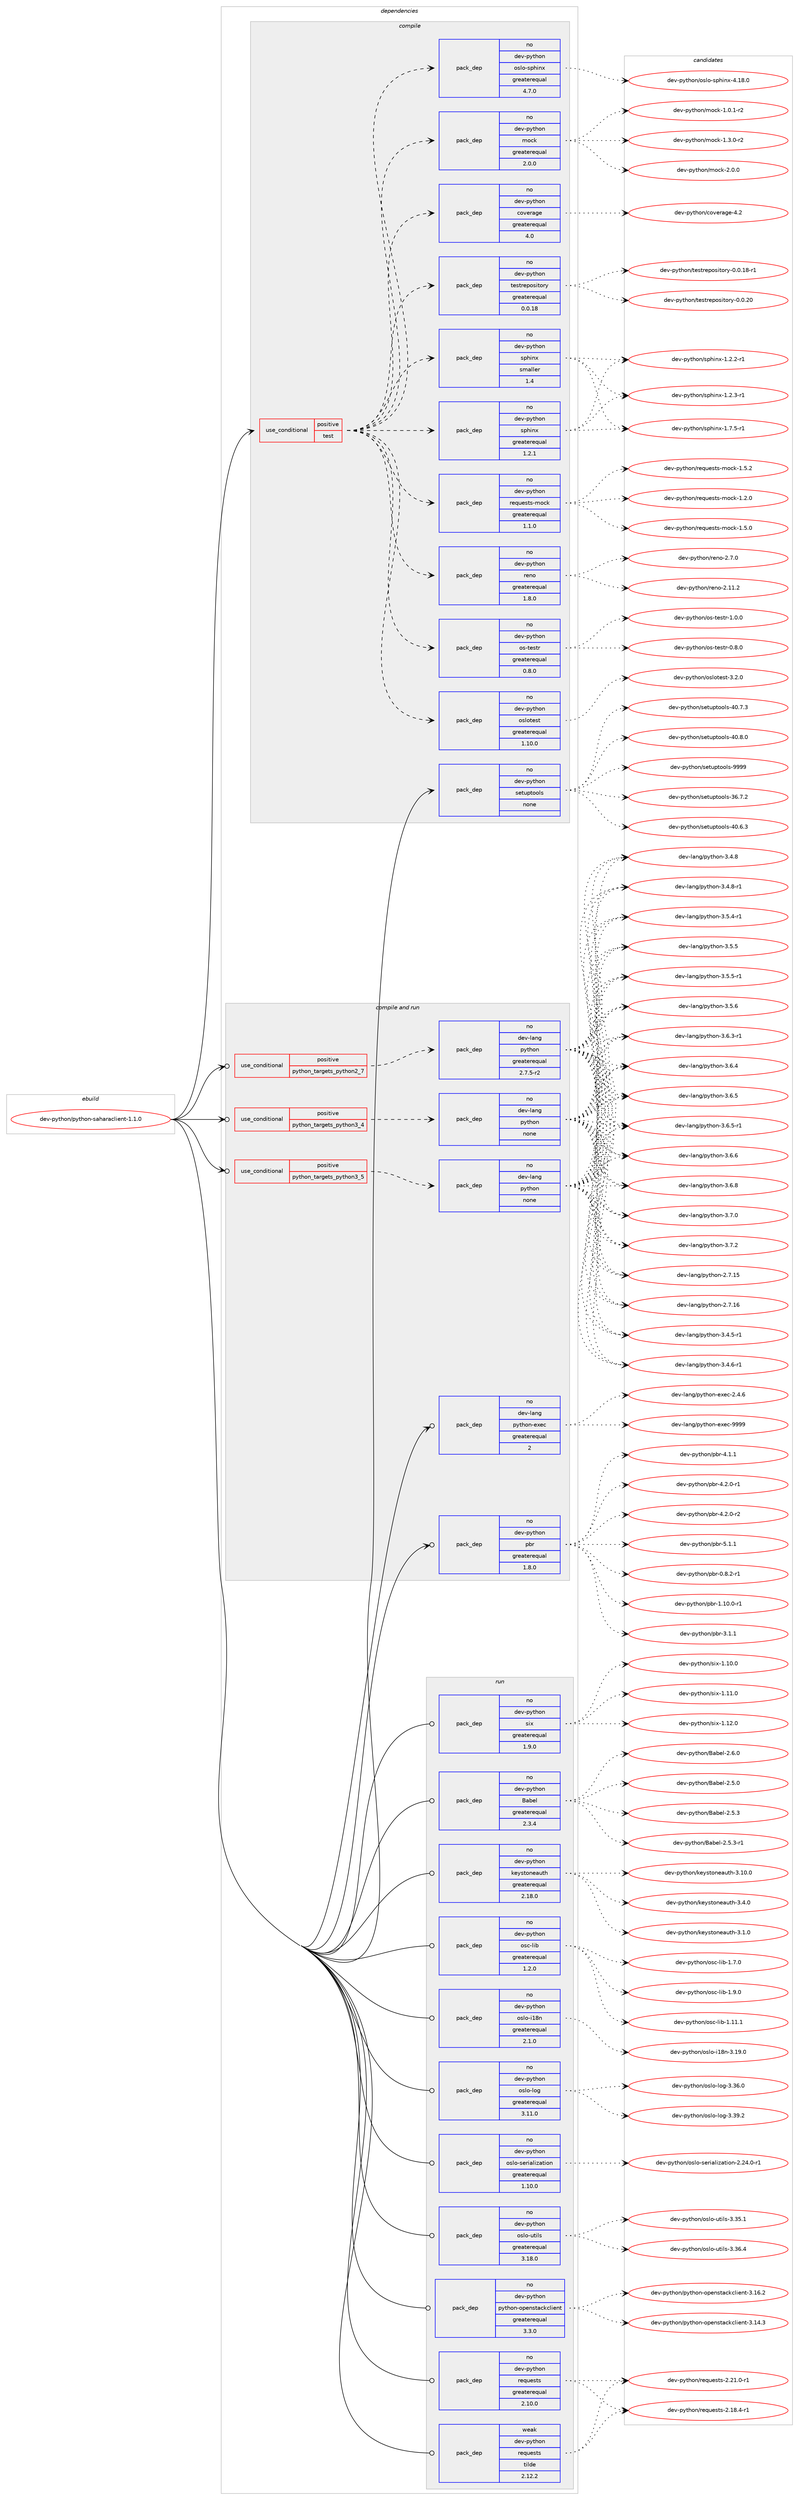 digraph prolog {

# *************
# Graph options
# *************

newrank=true;
concentrate=true;
compound=true;
graph [rankdir=LR,fontname=Helvetica,fontsize=10,ranksep=1.5];#, ranksep=2.5, nodesep=0.2];
edge  [arrowhead=vee];
node  [fontname=Helvetica,fontsize=10];

# **********
# The ebuild
# **********

subgraph cluster_leftcol {
color=gray;
rank=same;
label=<<i>ebuild</i>>;
id [label="dev-python/python-saharaclient-1.1.0", color=red, width=4, href="../dev-python/python-saharaclient-1.1.0.svg"];
}

# ****************
# The dependencies
# ****************

subgraph cluster_midcol {
color=gray;
label=<<i>dependencies</i>>;
subgraph cluster_compile {
fillcolor="#eeeeee";
style=filled;
label=<<i>compile</i>>;
subgraph cond382988 {
dependency1436451 [label=<<TABLE BORDER="0" CELLBORDER="1" CELLSPACING="0" CELLPADDING="4"><TR><TD ROWSPAN="3" CELLPADDING="10">use_conditional</TD></TR><TR><TD>positive</TD></TR><TR><TD>test</TD></TR></TABLE>>, shape=none, color=red];
subgraph pack1030109 {
dependency1436452 [label=<<TABLE BORDER="0" CELLBORDER="1" CELLSPACING="0" CELLPADDING="4" WIDTH="220"><TR><TD ROWSPAN="6" CELLPADDING="30">pack_dep</TD></TR><TR><TD WIDTH="110">no</TD></TR><TR><TD>dev-python</TD></TR><TR><TD>coverage</TD></TR><TR><TD>greaterequal</TD></TR><TR><TD>4.0</TD></TR></TABLE>>, shape=none, color=blue];
}
dependency1436451:e -> dependency1436452:w [weight=20,style="dashed",arrowhead="vee"];
subgraph pack1030110 {
dependency1436453 [label=<<TABLE BORDER="0" CELLBORDER="1" CELLSPACING="0" CELLPADDING="4" WIDTH="220"><TR><TD ROWSPAN="6" CELLPADDING="30">pack_dep</TD></TR><TR><TD WIDTH="110">no</TD></TR><TR><TD>dev-python</TD></TR><TR><TD>mock</TD></TR><TR><TD>greaterequal</TD></TR><TR><TD>2.0.0</TD></TR></TABLE>>, shape=none, color=blue];
}
dependency1436451:e -> dependency1436453:w [weight=20,style="dashed",arrowhead="vee"];
subgraph pack1030111 {
dependency1436454 [label=<<TABLE BORDER="0" CELLBORDER="1" CELLSPACING="0" CELLPADDING="4" WIDTH="220"><TR><TD ROWSPAN="6" CELLPADDING="30">pack_dep</TD></TR><TR><TD WIDTH="110">no</TD></TR><TR><TD>dev-python</TD></TR><TR><TD>oslo-sphinx</TD></TR><TR><TD>greaterequal</TD></TR><TR><TD>4.7.0</TD></TR></TABLE>>, shape=none, color=blue];
}
dependency1436451:e -> dependency1436454:w [weight=20,style="dashed",arrowhead="vee"];
subgraph pack1030112 {
dependency1436455 [label=<<TABLE BORDER="0" CELLBORDER="1" CELLSPACING="0" CELLPADDING="4" WIDTH="220"><TR><TD ROWSPAN="6" CELLPADDING="30">pack_dep</TD></TR><TR><TD WIDTH="110">no</TD></TR><TR><TD>dev-python</TD></TR><TR><TD>oslotest</TD></TR><TR><TD>greaterequal</TD></TR><TR><TD>1.10.0</TD></TR></TABLE>>, shape=none, color=blue];
}
dependency1436451:e -> dependency1436455:w [weight=20,style="dashed",arrowhead="vee"];
subgraph pack1030113 {
dependency1436456 [label=<<TABLE BORDER="0" CELLBORDER="1" CELLSPACING="0" CELLPADDING="4" WIDTH="220"><TR><TD ROWSPAN="6" CELLPADDING="30">pack_dep</TD></TR><TR><TD WIDTH="110">no</TD></TR><TR><TD>dev-python</TD></TR><TR><TD>os-testr</TD></TR><TR><TD>greaterequal</TD></TR><TR><TD>0.8.0</TD></TR></TABLE>>, shape=none, color=blue];
}
dependency1436451:e -> dependency1436456:w [weight=20,style="dashed",arrowhead="vee"];
subgraph pack1030114 {
dependency1436457 [label=<<TABLE BORDER="0" CELLBORDER="1" CELLSPACING="0" CELLPADDING="4" WIDTH="220"><TR><TD ROWSPAN="6" CELLPADDING="30">pack_dep</TD></TR><TR><TD WIDTH="110">no</TD></TR><TR><TD>dev-python</TD></TR><TR><TD>reno</TD></TR><TR><TD>greaterequal</TD></TR><TR><TD>1.8.0</TD></TR></TABLE>>, shape=none, color=blue];
}
dependency1436451:e -> dependency1436457:w [weight=20,style="dashed",arrowhead="vee"];
subgraph pack1030115 {
dependency1436458 [label=<<TABLE BORDER="0" CELLBORDER="1" CELLSPACING="0" CELLPADDING="4" WIDTH="220"><TR><TD ROWSPAN="6" CELLPADDING="30">pack_dep</TD></TR><TR><TD WIDTH="110">no</TD></TR><TR><TD>dev-python</TD></TR><TR><TD>requests-mock</TD></TR><TR><TD>greaterequal</TD></TR><TR><TD>1.1.0</TD></TR></TABLE>>, shape=none, color=blue];
}
dependency1436451:e -> dependency1436458:w [weight=20,style="dashed",arrowhead="vee"];
subgraph pack1030116 {
dependency1436459 [label=<<TABLE BORDER="0" CELLBORDER="1" CELLSPACING="0" CELLPADDING="4" WIDTH="220"><TR><TD ROWSPAN="6" CELLPADDING="30">pack_dep</TD></TR><TR><TD WIDTH="110">no</TD></TR><TR><TD>dev-python</TD></TR><TR><TD>sphinx</TD></TR><TR><TD>greaterequal</TD></TR><TR><TD>1.2.1</TD></TR></TABLE>>, shape=none, color=blue];
}
dependency1436451:e -> dependency1436459:w [weight=20,style="dashed",arrowhead="vee"];
subgraph pack1030117 {
dependency1436460 [label=<<TABLE BORDER="0" CELLBORDER="1" CELLSPACING="0" CELLPADDING="4" WIDTH="220"><TR><TD ROWSPAN="6" CELLPADDING="30">pack_dep</TD></TR><TR><TD WIDTH="110">no</TD></TR><TR><TD>dev-python</TD></TR><TR><TD>sphinx</TD></TR><TR><TD>smaller</TD></TR><TR><TD>1.4</TD></TR></TABLE>>, shape=none, color=blue];
}
dependency1436451:e -> dependency1436460:w [weight=20,style="dashed",arrowhead="vee"];
subgraph pack1030118 {
dependency1436461 [label=<<TABLE BORDER="0" CELLBORDER="1" CELLSPACING="0" CELLPADDING="4" WIDTH="220"><TR><TD ROWSPAN="6" CELLPADDING="30">pack_dep</TD></TR><TR><TD WIDTH="110">no</TD></TR><TR><TD>dev-python</TD></TR><TR><TD>testrepository</TD></TR><TR><TD>greaterequal</TD></TR><TR><TD>0.0.18</TD></TR></TABLE>>, shape=none, color=blue];
}
dependency1436451:e -> dependency1436461:w [weight=20,style="dashed",arrowhead="vee"];
}
id:e -> dependency1436451:w [weight=20,style="solid",arrowhead="vee"];
subgraph pack1030119 {
dependency1436462 [label=<<TABLE BORDER="0" CELLBORDER="1" CELLSPACING="0" CELLPADDING="4" WIDTH="220"><TR><TD ROWSPAN="6" CELLPADDING="30">pack_dep</TD></TR><TR><TD WIDTH="110">no</TD></TR><TR><TD>dev-python</TD></TR><TR><TD>setuptools</TD></TR><TR><TD>none</TD></TR><TR><TD></TD></TR></TABLE>>, shape=none, color=blue];
}
id:e -> dependency1436462:w [weight=20,style="solid",arrowhead="vee"];
}
subgraph cluster_compileandrun {
fillcolor="#eeeeee";
style=filled;
label=<<i>compile and run</i>>;
subgraph cond382989 {
dependency1436463 [label=<<TABLE BORDER="0" CELLBORDER="1" CELLSPACING="0" CELLPADDING="4"><TR><TD ROWSPAN="3" CELLPADDING="10">use_conditional</TD></TR><TR><TD>positive</TD></TR><TR><TD>python_targets_python2_7</TD></TR></TABLE>>, shape=none, color=red];
subgraph pack1030120 {
dependency1436464 [label=<<TABLE BORDER="0" CELLBORDER="1" CELLSPACING="0" CELLPADDING="4" WIDTH="220"><TR><TD ROWSPAN="6" CELLPADDING="30">pack_dep</TD></TR><TR><TD WIDTH="110">no</TD></TR><TR><TD>dev-lang</TD></TR><TR><TD>python</TD></TR><TR><TD>greaterequal</TD></TR><TR><TD>2.7.5-r2</TD></TR></TABLE>>, shape=none, color=blue];
}
dependency1436463:e -> dependency1436464:w [weight=20,style="dashed",arrowhead="vee"];
}
id:e -> dependency1436463:w [weight=20,style="solid",arrowhead="odotvee"];
subgraph cond382990 {
dependency1436465 [label=<<TABLE BORDER="0" CELLBORDER="1" CELLSPACING="0" CELLPADDING="4"><TR><TD ROWSPAN="3" CELLPADDING="10">use_conditional</TD></TR><TR><TD>positive</TD></TR><TR><TD>python_targets_python3_4</TD></TR></TABLE>>, shape=none, color=red];
subgraph pack1030121 {
dependency1436466 [label=<<TABLE BORDER="0" CELLBORDER="1" CELLSPACING="0" CELLPADDING="4" WIDTH="220"><TR><TD ROWSPAN="6" CELLPADDING="30">pack_dep</TD></TR><TR><TD WIDTH="110">no</TD></TR><TR><TD>dev-lang</TD></TR><TR><TD>python</TD></TR><TR><TD>none</TD></TR><TR><TD></TD></TR></TABLE>>, shape=none, color=blue];
}
dependency1436465:e -> dependency1436466:w [weight=20,style="dashed",arrowhead="vee"];
}
id:e -> dependency1436465:w [weight=20,style="solid",arrowhead="odotvee"];
subgraph cond382991 {
dependency1436467 [label=<<TABLE BORDER="0" CELLBORDER="1" CELLSPACING="0" CELLPADDING="4"><TR><TD ROWSPAN="3" CELLPADDING="10">use_conditional</TD></TR><TR><TD>positive</TD></TR><TR><TD>python_targets_python3_5</TD></TR></TABLE>>, shape=none, color=red];
subgraph pack1030122 {
dependency1436468 [label=<<TABLE BORDER="0" CELLBORDER="1" CELLSPACING="0" CELLPADDING="4" WIDTH="220"><TR><TD ROWSPAN="6" CELLPADDING="30">pack_dep</TD></TR><TR><TD WIDTH="110">no</TD></TR><TR><TD>dev-lang</TD></TR><TR><TD>python</TD></TR><TR><TD>none</TD></TR><TR><TD></TD></TR></TABLE>>, shape=none, color=blue];
}
dependency1436467:e -> dependency1436468:w [weight=20,style="dashed",arrowhead="vee"];
}
id:e -> dependency1436467:w [weight=20,style="solid",arrowhead="odotvee"];
subgraph pack1030123 {
dependency1436469 [label=<<TABLE BORDER="0" CELLBORDER="1" CELLSPACING="0" CELLPADDING="4" WIDTH="220"><TR><TD ROWSPAN="6" CELLPADDING="30">pack_dep</TD></TR><TR><TD WIDTH="110">no</TD></TR><TR><TD>dev-lang</TD></TR><TR><TD>python-exec</TD></TR><TR><TD>greaterequal</TD></TR><TR><TD>2</TD></TR></TABLE>>, shape=none, color=blue];
}
id:e -> dependency1436469:w [weight=20,style="solid",arrowhead="odotvee"];
subgraph pack1030124 {
dependency1436470 [label=<<TABLE BORDER="0" CELLBORDER="1" CELLSPACING="0" CELLPADDING="4" WIDTH="220"><TR><TD ROWSPAN="6" CELLPADDING="30">pack_dep</TD></TR><TR><TD WIDTH="110">no</TD></TR><TR><TD>dev-python</TD></TR><TR><TD>pbr</TD></TR><TR><TD>greaterequal</TD></TR><TR><TD>1.8.0</TD></TR></TABLE>>, shape=none, color=blue];
}
id:e -> dependency1436470:w [weight=20,style="solid",arrowhead="odotvee"];
}
subgraph cluster_run {
fillcolor="#eeeeee";
style=filled;
label=<<i>run</i>>;
subgraph pack1030125 {
dependency1436471 [label=<<TABLE BORDER="0" CELLBORDER="1" CELLSPACING="0" CELLPADDING="4" WIDTH="220"><TR><TD ROWSPAN="6" CELLPADDING="30">pack_dep</TD></TR><TR><TD WIDTH="110">no</TD></TR><TR><TD>dev-python</TD></TR><TR><TD>Babel</TD></TR><TR><TD>greaterequal</TD></TR><TR><TD>2.3.4</TD></TR></TABLE>>, shape=none, color=blue];
}
id:e -> dependency1436471:w [weight=20,style="solid",arrowhead="odot"];
subgraph pack1030126 {
dependency1436472 [label=<<TABLE BORDER="0" CELLBORDER="1" CELLSPACING="0" CELLPADDING="4" WIDTH="220"><TR><TD ROWSPAN="6" CELLPADDING="30">pack_dep</TD></TR><TR><TD WIDTH="110">no</TD></TR><TR><TD>dev-python</TD></TR><TR><TD>keystoneauth</TD></TR><TR><TD>greaterequal</TD></TR><TR><TD>2.18.0</TD></TR></TABLE>>, shape=none, color=blue];
}
id:e -> dependency1436472:w [weight=20,style="solid",arrowhead="odot"];
subgraph pack1030127 {
dependency1436473 [label=<<TABLE BORDER="0" CELLBORDER="1" CELLSPACING="0" CELLPADDING="4" WIDTH="220"><TR><TD ROWSPAN="6" CELLPADDING="30">pack_dep</TD></TR><TR><TD WIDTH="110">no</TD></TR><TR><TD>dev-python</TD></TR><TR><TD>osc-lib</TD></TR><TR><TD>greaterequal</TD></TR><TR><TD>1.2.0</TD></TR></TABLE>>, shape=none, color=blue];
}
id:e -> dependency1436473:w [weight=20,style="solid",arrowhead="odot"];
subgraph pack1030128 {
dependency1436474 [label=<<TABLE BORDER="0" CELLBORDER="1" CELLSPACING="0" CELLPADDING="4" WIDTH="220"><TR><TD ROWSPAN="6" CELLPADDING="30">pack_dep</TD></TR><TR><TD WIDTH="110">no</TD></TR><TR><TD>dev-python</TD></TR><TR><TD>oslo-i18n</TD></TR><TR><TD>greaterequal</TD></TR><TR><TD>2.1.0</TD></TR></TABLE>>, shape=none, color=blue];
}
id:e -> dependency1436474:w [weight=20,style="solid",arrowhead="odot"];
subgraph pack1030129 {
dependency1436475 [label=<<TABLE BORDER="0" CELLBORDER="1" CELLSPACING="0" CELLPADDING="4" WIDTH="220"><TR><TD ROWSPAN="6" CELLPADDING="30">pack_dep</TD></TR><TR><TD WIDTH="110">no</TD></TR><TR><TD>dev-python</TD></TR><TR><TD>oslo-log</TD></TR><TR><TD>greaterequal</TD></TR><TR><TD>3.11.0</TD></TR></TABLE>>, shape=none, color=blue];
}
id:e -> dependency1436475:w [weight=20,style="solid",arrowhead="odot"];
subgraph pack1030130 {
dependency1436476 [label=<<TABLE BORDER="0" CELLBORDER="1" CELLSPACING="0" CELLPADDING="4" WIDTH="220"><TR><TD ROWSPAN="6" CELLPADDING="30">pack_dep</TD></TR><TR><TD WIDTH="110">no</TD></TR><TR><TD>dev-python</TD></TR><TR><TD>oslo-serialization</TD></TR><TR><TD>greaterequal</TD></TR><TR><TD>1.10.0</TD></TR></TABLE>>, shape=none, color=blue];
}
id:e -> dependency1436476:w [weight=20,style="solid",arrowhead="odot"];
subgraph pack1030131 {
dependency1436477 [label=<<TABLE BORDER="0" CELLBORDER="1" CELLSPACING="0" CELLPADDING="4" WIDTH="220"><TR><TD ROWSPAN="6" CELLPADDING="30">pack_dep</TD></TR><TR><TD WIDTH="110">no</TD></TR><TR><TD>dev-python</TD></TR><TR><TD>oslo-utils</TD></TR><TR><TD>greaterequal</TD></TR><TR><TD>3.18.0</TD></TR></TABLE>>, shape=none, color=blue];
}
id:e -> dependency1436477:w [weight=20,style="solid",arrowhead="odot"];
subgraph pack1030132 {
dependency1436478 [label=<<TABLE BORDER="0" CELLBORDER="1" CELLSPACING="0" CELLPADDING="4" WIDTH="220"><TR><TD ROWSPAN="6" CELLPADDING="30">pack_dep</TD></TR><TR><TD WIDTH="110">no</TD></TR><TR><TD>dev-python</TD></TR><TR><TD>python-openstackclient</TD></TR><TR><TD>greaterequal</TD></TR><TR><TD>3.3.0</TD></TR></TABLE>>, shape=none, color=blue];
}
id:e -> dependency1436478:w [weight=20,style="solid",arrowhead="odot"];
subgraph pack1030133 {
dependency1436479 [label=<<TABLE BORDER="0" CELLBORDER="1" CELLSPACING="0" CELLPADDING="4" WIDTH="220"><TR><TD ROWSPAN="6" CELLPADDING="30">pack_dep</TD></TR><TR><TD WIDTH="110">no</TD></TR><TR><TD>dev-python</TD></TR><TR><TD>requests</TD></TR><TR><TD>greaterequal</TD></TR><TR><TD>2.10.0</TD></TR></TABLE>>, shape=none, color=blue];
}
id:e -> dependency1436479:w [weight=20,style="solid",arrowhead="odot"];
subgraph pack1030134 {
dependency1436480 [label=<<TABLE BORDER="0" CELLBORDER="1" CELLSPACING="0" CELLPADDING="4" WIDTH="220"><TR><TD ROWSPAN="6" CELLPADDING="30">pack_dep</TD></TR><TR><TD WIDTH="110">no</TD></TR><TR><TD>dev-python</TD></TR><TR><TD>six</TD></TR><TR><TD>greaterequal</TD></TR><TR><TD>1.9.0</TD></TR></TABLE>>, shape=none, color=blue];
}
id:e -> dependency1436480:w [weight=20,style="solid",arrowhead="odot"];
subgraph pack1030135 {
dependency1436481 [label=<<TABLE BORDER="0" CELLBORDER="1" CELLSPACING="0" CELLPADDING="4" WIDTH="220"><TR><TD ROWSPAN="6" CELLPADDING="30">pack_dep</TD></TR><TR><TD WIDTH="110">weak</TD></TR><TR><TD>dev-python</TD></TR><TR><TD>requests</TD></TR><TR><TD>tilde</TD></TR><TR><TD>2.12.2</TD></TR></TABLE>>, shape=none, color=blue];
}
id:e -> dependency1436481:w [weight=20,style="solid",arrowhead="odot"];
}
}

# **************
# The candidates
# **************

subgraph cluster_choices {
rank=same;
color=gray;
label=<<i>candidates</i>>;

subgraph choice1030109 {
color=black;
nodesep=1;
choice1001011184511212111610411111047991111181011149710310145524650 [label="dev-python/coverage-4.2", color=red, width=4,href="../dev-python/coverage-4.2.svg"];
dependency1436452:e -> choice1001011184511212111610411111047991111181011149710310145524650:w [style=dotted,weight="100"];
}
subgraph choice1030110 {
color=black;
nodesep=1;
choice1001011184511212111610411111047109111991074549464846494511450 [label="dev-python/mock-1.0.1-r2", color=red, width=4,href="../dev-python/mock-1.0.1-r2.svg"];
choice1001011184511212111610411111047109111991074549465146484511450 [label="dev-python/mock-1.3.0-r2", color=red, width=4,href="../dev-python/mock-1.3.0-r2.svg"];
choice100101118451121211161041111104710911199107455046484648 [label="dev-python/mock-2.0.0", color=red, width=4,href="../dev-python/mock-2.0.0.svg"];
dependency1436453:e -> choice1001011184511212111610411111047109111991074549464846494511450:w [style=dotted,weight="100"];
dependency1436453:e -> choice1001011184511212111610411111047109111991074549465146484511450:w [style=dotted,weight="100"];
dependency1436453:e -> choice100101118451121211161041111104710911199107455046484648:w [style=dotted,weight="100"];
}
subgraph choice1030111 {
color=black;
nodesep=1;
choice10010111845112121116104111110471111151081114511511210410511012045524649564648 [label="dev-python/oslo-sphinx-4.18.0", color=red, width=4,href="../dev-python/oslo-sphinx-4.18.0.svg"];
dependency1436454:e -> choice10010111845112121116104111110471111151081114511511210410511012045524649564648:w [style=dotted,weight="100"];
}
subgraph choice1030112 {
color=black;
nodesep=1;
choice1001011184511212111610411111047111115108111116101115116455146504648 [label="dev-python/oslotest-3.2.0", color=red, width=4,href="../dev-python/oslotest-3.2.0.svg"];
dependency1436455:e -> choice1001011184511212111610411111047111115108111116101115116455146504648:w [style=dotted,weight="100"];
}
subgraph choice1030113 {
color=black;
nodesep=1;
choice100101118451121211161041111104711111545116101115116114454846564648 [label="dev-python/os-testr-0.8.0", color=red, width=4,href="../dev-python/os-testr-0.8.0.svg"];
choice100101118451121211161041111104711111545116101115116114454946484648 [label="dev-python/os-testr-1.0.0", color=red, width=4,href="../dev-python/os-testr-1.0.0.svg"];
dependency1436456:e -> choice100101118451121211161041111104711111545116101115116114454846564648:w [style=dotted,weight="100"];
dependency1436456:e -> choice100101118451121211161041111104711111545116101115116114454946484648:w [style=dotted,weight="100"];
}
subgraph choice1030114 {
color=black;
nodesep=1;
choice100101118451121211161041111104711410111011145504649494650 [label="dev-python/reno-2.11.2", color=red, width=4,href="../dev-python/reno-2.11.2.svg"];
choice1001011184511212111610411111047114101110111455046554648 [label="dev-python/reno-2.7.0", color=red, width=4,href="../dev-python/reno-2.7.0.svg"];
dependency1436457:e -> choice100101118451121211161041111104711410111011145504649494650:w [style=dotted,weight="100"];
dependency1436457:e -> choice1001011184511212111610411111047114101110111455046554648:w [style=dotted,weight="100"];
}
subgraph choice1030115 {
color=black;
nodesep=1;
choice10010111845112121116104111110471141011131171011151161154510911199107454946504648 [label="dev-python/requests-mock-1.2.0", color=red, width=4,href="../dev-python/requests-mock-1.2.0.svg"];
choice10010111845112121116104111110471141011131171011151161154510911199107454946534648 [label="dev-python/requests-mock-1.5.0", color=red, width=4,href="../dev-python/requests-mock-1.5.0.svg"];
choice10010111845112121116104111110471141011131171011151161154510911199107454946534650 [label="dev-python/requests-mock-1.5.2", color=red, width=4,href="../dev-python/requests-mock-1.5.2.svg"];
dependency1436458:e -> choice10010111845112121116104111110471141011131171011151161154510911199107454946504648:w [style=dotted,weight="100"];
dependency1436458:e -> choice10010111845112121116104111110471141011131171011151161154510911199107454946534648:w [style=dotted,weight="100"];
dependency1436458:e -> choice10010111845112121116104111110471141011131171011151161154510911199107454946534650:w [style=dotted,weight="100"];
}
subgraph choice1030116 {
color=black;
nodesep=1;
choice10010111845112121116104111110471151121041051101204549465046504511449 [label="dev-python/sphinx-1.2.2-r1", color=red, width=4,href="../dev-python/sphinx-1.2.2-r1.svg"];
choice10010111845112121116104111110471151121041051101204549465046514511449 [label="dev-python/sphinx-1.2.3-r1", color=red, width=4,href="../dev-python/sphinx-1.2.3-r1.svg"];
choice10010111845112121116104111110471151121041051101204549465546534511449 [label="dev-python/sphinx-1.7.5-r1", color=red, width=4,href="../dev-python/sphinx-1.7.5-r1.svg"];
dependency1436459:e -> choice10010111845112121116104111110471151121041051101204549465046504511449:w [style=dotted,weight="100"];
dependency1436459:e -> choice10010111845112121116104111110471151121041051101204549465046514511449:w [style=dotted,weight="100"];
dependency1436459:e -> choice10010111845112121116104111110471151121041051101204549465546534511449:w [style=dotted,weight="100"];
}
subgraph choice1030117 {
color=black;
nodesep=1;
choice10010111845112121116104111110471151121041051101204549465046504511449 [label="dev-python/sphinx-1.2.2-r1", color=red, width=4,href="../dev-python/sphinx-1.2.2-r1.svg"];
choice10010111845112121116104111110471151121041051101204549465046514511449 [label="dev-python/sphinx-1.2.3-r1", color=red, width=4,href="../dev-python/sphinx-1.2.3-r1.svg"];
choice10010111845112121116104111110471151121041051101204549465546534511449 [label="dev-python/sphinx-1.7.5-r1", color=red, width=4,href="../dev-python/sphinx-1.7.5-r1.svg"];
dependency1436460:e -> choice10010111845112121116104111110471151121041051101204549465046504511449:w [style=dotted,weight="100"];
dependency1436460:e -> choice10010111845112121116104111110471151121041051101204549465046514511449:w [style=dotted,weight="100"];
dependency1436460:e -> choice10010111845112121116104111110471151121041051101204549465546534511449:w [style=dotted,weight="100"];
}
subgraph choice1030118 {
color=black;
nodesep=1;
choice1001011184511212111610411111047116101115116114101112111115105116111114121454846484649564511449 [label="dev-python/testrepository-0.0.18-r1", color=red, width=4,href="../dev-python/testrepository-0.0.18-r1.svg"];
choice100101118451121211161041111104711610111511611410111211111510511611111412145484648465048 [label="dev-python/testrepository-0.0.20", color=red, width=4,href="../dev-python/testrepository-0.0.20.svg"];
dependency1436461:e -> choice1001011184511212111610411111047116101115116114101112111115105116111114121454846484649564511449:w [style=dotted,weight="100"];
dependency1436461:e -> choice100101118451121211161041111104711610111511611410111211111510511611111412145484648465048:w [style=dotted,weight="100"];
}
subgraph choice1030119 {
color=black;
nodesep=1;
choice100101118451121211161041111104711510111611711211611111110811545515446554650 [label="dev-python/setuptools-36.7.2", color=red, width=4,href="../dev-python/setuptools-36.7.2.svg"];
choice100101118451121211161041111104711510111611711211611111110811545524846544651 [label="dev-python/setuptools-40.6.3", color=red, width=4,href="../dev-python/setuptools-40.6.3.svg"];
choice100101118451121211161041111104711510111611711211611111110811545524846554651 [label="dev-python/setuptools-40.7.3", color=red, width=4,href="../dev-python/setuptools-40.7.3.svg"];
choice100101118451121211161041111104711510111611711211611111110811545524846564648 [label="dev-python/setuptools-40.8.0", color=red, width=4,href="../dev-python/setuptools-40.8.0.svg"];
choice10010111845112121116104111110471151011161171121161111111081154557575757 [label="dev-python/setuptools-9999", color=red, width=4,href="../dev-python/setuptools-9999.svg"];
dependency1436462:e -> choice100101118451121211161041111104711510111611711211611111110811545515446554650:w [style=dotted,weight="100"];
dependency1436462:e -> choice100101118451121211161041111104711510111611711211611111110811545524846544651:w [style=dotted,weight="100"];
dependency1436462:e -> choice100101118451121211161041111104711510111611711211611111110811545524846554651:w [style=dotted,weight="100"];
dependency1436462:e -> choice100101118451121211161041111104711510111611711211611111110811545524846564648:w [style=dotted,weight="100"];
dependency1436462:e -> choice10010111845112121116104111110471151011161171121161111111081154557575757:w [style=dotted,weight="100"];
}
subgraph choice1030120 {
color=black;
nodesep=1;
choice10010111845108971101034711212111610411111045504655464953 [label="dev-lang/python-2.7.15", color=red, width=4,href="../dev-lang/python-2.7.15.svg"];
choice10010111845108971101034711212111610411111045504655464954 [label="dev-lang/python-2.7.16", color=red, width=4,href="../dev-lang/python-2.7.16.svg"];
choice1001011184510897110103471121211161041111104551465246534511449 [label="dev-lang/python-3.4.5-r1", color=red, width=4,href="../dev-lang/python-3.4.5-r1.svg"];
choice1001011184510897110103471121211161041111104551465246544511449 [label="dev-lang/python-3.4.6-r1", color=red, width=4,href="../dev-lang/python-3.4.6-r1.svg"];
choice100101118451089711010347112121116104111110455146524656 [label="dev-lang/python-3.4.8", color=red, width=4,href="../dev-lang/python-3.4.8.svg"];
choice1001011184510897110103471121211161041111104551465246564511449 [label="dev-lang/python-3.4.8-r1", color=red, width=4,href="../dev-lang/python-3.4.8-r1.svg"];
choice1001011184510897110103471121211161041111104551465346524511449 [label="dev-lang/python-3.5.4-r1", color=red, width=4,href="../dev-lang/python-3.5.4-r1.svg"];
choice100101118451089711010347112121116104111110455146534653 [label="dev-lang/python-3.5.5", color=red, width=4,href="../dev-lang/python-3.5.5.svg"];
choice1001011184510897110103471121211161041111104551465346534511449 [label="dev-lang/python-3.5.5-r1", color=red, width=4,href="../dev-lang/python-3.5.5-r1.svg"];
choice100101118451089711010347112121116104111110455146534654 [label="dev-lang/python-3.5.6", color=red, width=4,href="../dev-lang/python-3.5.6.svg"];
choice1001011184510897110103471121211161041111104551465446514511449 [label="dev-lang/python-3.6.3-r1", color=red, width=4,href="../dev-lang/python-3.6.3-r1.svg"];
choice100101118451089711010347112121116104111110455146544652 [label="dev-lang/python-3.6.4", color=red, width=4,href="../dev-lang/python-3.6.4.svg"];
choice100101118451089711010347112121116104111110455146544653 [label="dev-lang/python-3.6.5", color=red, width=4,href="../dev-lang/python-3.6.5.svg"];
choice1001011184510897110103471121211161041111104551465446534511449 [label="dev-lang/python-3.6.5-r1", color=red, width=4,href="../dev-lang/python-3.6.5-r1.svg"];
choice100101118451089711010347112121116104111110455146544654 [label="dev-lang/python-3.6.6", color=red, width=4,href="../dev-lang/python-3.6.6.svg"];
choice100101118451089711010347112121116104111110455146544656 [label="dev-lang/python-3.6.8", color=red, width=4,href="../dev-lang/python-3.6.8.svg"];
choice100101118451089711010347112121116104111110455146554648 [label="dev-lang/python-3.7.0", color=red, width=4,href="../dev-lang/python-3.7.0.svg"];
choice100101118451089711010347112121116104111110455146554650 [label="dev-lang/python-3.7.2", color=red, width=4,href="../dev-lang/python-3.7.2.svg"];
dependency1436464:e -> choice10010111845108971101034711212111610411111045504655464953:w [style=dotted,weight="100"];
dependency1436464:e -> choice10010111845108971101034711212111610411111045504655464954:w [style=dotted,weight="100"];
dependency1436464:e -> choice1001011184510897110103471121211161041111104551465246534511449:w [style=dotted,weight="100"];
dependency1436464:e -> choice1001011184510897110103471121211161041111104551465246544511449:w [style=dotted,weight="100"];
dependency1436464:e -> choice100101118451089711010347112121116104111110455146524656:w [style=dotted,weight="100"];
dependency1436464:e -> choice1001011184510897110103471121211161041111104551465246564511449:w [style=dotted,weight="100"];
dependency1436464:e -> choice1001011184510897110103471121211161041111104551465346524511449:w [style=dotted,weight="100"];
dependency1436464:e -> choice100101118451089711010347112121116104111110455146534653:w [style=dotted,weight="100"];
dependency1436464:e -> choice1001011184510897110103471121211161041111104551465346534511449:w [style=dotted,weight="100"];
dependency1436464:e -> choice100101118451089711010347112121116104111110455146534654:w [style=dotted,weight="100"];
dependency1436464:e -> choice1001011184510897110103471121211161041111104551465446514511449:w [style=dotted,weight="100"];
dependency1436464:e -> choice100101118451089711010347112121116104111110455146544652:w [style=dotted,weight="100"];
dependency1436464:e -> choice100101118451089711010347112121116104111110455146544653:w [style=dotted,weight="100"];
dependency1436464:e -> choice1001011184510897110103471121211161041111104551465446534511449:w [style=dotted,weight="100"];
dependency1436464:e -> choice100101118451089711010347112121116104111110455146544654:w [style=dotted,weight="100"];
dependency1436464:e -> choice100101118451089711010347112121116104111110455146544656:w [style=dotted,weight="100"];
dependency1436464:e -> choice100101118451089711010347112121116104111110455146554648:w [style=dotted,weight="100"];
dependency1436464:e -> choice100101118451089711010347112121116104111110455146554650:w [style=dotted,weight="100"];
}
subgraph choice1030121 {
color=black;
nodesep=1;
choice10010111845108971101034711212111610411111045504655464953 [label="dev-lang/python-2.7.15", color=red, width=4,href="../dev-lang/python-2.7.15.svg"];
choice10010111845108971101034711212111610411111045504655464954 [label="dev-lang/python-2.7.16", color=red, width=4,href="../dev-lang/python-2.7.16.svg"];
choice1001011184510897110103471121211161041111104551465246534511449 [label="dev-lang/python-3.4.5-r1", color=red, width=4,href="../dev-lang/python-3.4.5-r1.svg"];
choice1001011184510897110103471121211161041111104551465246544511449 [label="dev-lang/python-3.4.6-r1", color=red, width=4,href="../dev-lang/python-3.4.6-r1.svg"];
choice100101118451089711010347112121116104111110455146524656 [label="dev-lang/python-3.4.8", color=red, width=4,href="../dev-lang/python-3.4.8.svg"];
choice1001011184510897110103471121211161041111104551465246564511449 [label="dev-lang/python-3.4.8-r1", color=red, width=4,href="../dev-lang/python-3.4.8-r1.svg"];
choice1001011184510897110103471121211161041111104551465346524511449 [label="dev-lang/python-3.5.4-r1", color=red, width=4,href="../dev-lang/python-3.5.4-r1.svg"];
choice100101118451089711010347112121116104111110455146534653 [label="dev-lang/python-3.5.5", color=red, width=4,href="../dev-lang/python-3.5.5.svg"];
choice1001011184510897110103471121211161041111104551465346534511449 [label="dev-lang/python-3.5.5-r1", color=red, width=4,href="../dev-lang/python-3.5.5-r1.svg"];
choice100101118451089711010347112121116104111110455146534654 [label="dev-lang/python-3.5.6", color=red, width=4,href="../dev-lang/python-3.5.6.svg"];
choice1001011184510897110103471121211161041111104551465446514511449 [label="dev-lang/python-3.6.3-r1", color=red, width=4,href="../dev-lang/python-3.6.3-r1.svg"];
choice100101118451089711010347112121116104111110455146544652 [label="dev-lang/python-3.6.4", color=red, width=4,href="../dev-lang/python-3.6.4.svg"];
choice100101118451089711010347112121116104111110455146544653 [label="dev-lang/python-3.6.5", color=red, width=4,href="../dev-lang/python-3.6.5.svg"];
choice1001011184510897110103471121211161041111104551465446534511449 [label="dev-lang/python-3.6.5-r1", color=red, width=4,href="../dev-lang/python-3.6.5-r1.svg"];
choice100101118451089711010347112121116104111110455146544654 [label="dev-lang/python-3.6.6", color=red, width=4,href="../dev-lang/python-3.6.6.svg"];
choice100101118451089711010347112121116104111110455146544656 [label="dev-lang/python-3.6.8", color=red, width=4,href="../dev-lang/python-3.6.8.svg"];
choice100101118451089711010347112121116104111110455146554648 [label="dev-lang/python-3.7.0", color=red, width=4,href="../dev-lang/python-3.7.0.svg"];
choice100101118451089711010347112121116104111110455146554650 [label="dev-lang/python-3.7.2", color=red, width=4,href="../dev-lang/python-3.7.2.svg"];
dependency1436466:e -> choice10010111845108971101034711212111610411111045504655464953:w [style=dotted,weight="100"];
dependency1436466:e -> choice10010111845108971101034711212111610411111045504655464954:w [style=dotted,weight="100"];
dependency1436466:e -> choice1001011184510897110103471121211161041111104551465246534511449:w [style=dotted,weight="100"];
dependency1436466:e -> choice1001011184510897110103471121211161041111104551465246544511449:w [style=dotted,weight="100"];
dependency1436466:e -> choice100101118451089711010347112121116104111110455146524656:w [style=dotted,weight="100"];
dependency1436466:e -> choice1001011184510897110103471121211161041111104551465246564511449:w [style=dotted,weight="100"];
dependency1436466:e -> choice1001011184510897110103471121211161041111104551465346524511449:w [style=dotted,weight="100"];
dependency1436466:e -> choice100101118451089711010347112121116104111110455146534653:w [style=dotted,weight="100"];
dependency1436466:e -> choice1001011184510897110103471121211161041111104551465346534511449:w [style=dotted,weight="100"];
dependency1436466:e -> choice100101118451089711010347112121116104111110455146534654:w [style=dotted,weight="100"];
dependency1436466:e -> choice1001011184510897110103471121211161041111104551465446514511449:w [style=dotted,weight="100"];
dependency1436466:e -> choice100101118451089711010347112121116104111110455146544652:w [style=dotted,weight="100"];
dependency1436466:e -> choice100101118451089711010347112121116104111110455146544653:w [style=dotted,weight="100"];
dependency1436466:e -> choice1001011184510897110103471121211161041111104551465446534511449:w [style=dotted,weight="100"];
dependency1436466:e -> choice100101118451089711010347112121116104111110455146544654:w [style=dotted,weight="100"];
dependency1436466:e -> choice100101118451089711010347112121116104111110455146544656:w [style=dotted,weight="100"];
dependency1436466:e -> choice100101118451089711010347112121116104111110455146554648:w [style=dotted,weight="100"];
dependency1436466:e -> choice100101118451089711010347112121116104111110455146554650:w [style=dotted,weight="100"];
}
subgraph choice1030122 {
color=black;
nodesep=1;
choice10010111845108971101034711212111610411111045504655464953 [label="dev-lang/python-2.7.15", color=red, width=4,href="../dev-lang/python-2.7.15.svg"];
choice10010111845108971101034711212111610411111045504655464954 [label="dev-lang/python-2.7.16", color=red, width=4,href="../dev-lang/python-2.7.16.svg"];
choice1001011184510897110103471121211161041111104551465246534511449 [label="dev-lang/python-3.4.5-r1", color=red, width=4,href="../dev-lang/python-3.4.5-r1.svg"];
choice1001011184510897110103471121211161041111104551465246544511449 [label="dev-lang/python-3.4.6-r1", color=red, width=4,href="../dev-lang/python-3.4.6-r1.svg"];
choice100101118451089711010347112121116104111110455146524656 [label="dev-lang/python-3.4.8", color=red, width=4,href="../dev-lang/python-3.4.8.svg"];
choice1001011184510897110103471121211161041111104551465246564511449 [label="dev-lang/python-3.4.8-r1", color=red, width=4,href="../dev-lang/python-3.4.8-r1.svg"];
choice1001011184510897110103471121211161041111104551465346524511449 [label="dev-lang/python-3.5.4-r1", color=red, width=4,href="../dev-lang/python-3.5.4-r1.svg"];
choice100101118451089711010347112121116104111110455146534653 [label="dev-lang/python-3.5.5", color=red, width=4,href="../dev-lang/python-3.5.5.svg"];
choice1001011184510897110103471121211161041111104551465346534511449 [label="dev-lang/python-3.5.5-r1", color=red, width=4,href="../dev-lang/python-3.5.5-r1.svg"];
choice100101118451089711010347112121116104111110455146534654 [label="dev-lang/python-3.5.6", color=red, width=4,href="../dev-lang/python-3.5.6.svg"];
choice1001011184510897110103471121211161041111104551465446514511449 [label="dev-lang/python-3.6.3-r1", color=red, width=4,href="../dev-lang/python-3.6.3-r1.svg"];
choice100101118451089711010347112121116104111110455146544652 [label="dev-lang/python-3.6.4", color=red, width=4,href="../dev-lang/python-3.6.4.svg"];
choice100101118451089711010347112121116104111110455146544653 [label="dev-lang/python-3.6.5", color=red, width=4,href="../dev-lang/python-3.6.5.svg"];
choice1001011184510897110103471121211161041111104551465446534511449 [label="dev-lang/python-3.6.5-r1", color=red, width=4,href="../dev-lang/python-3.6.5-r1.svg"];
choice100101118451089711010347112121116104111110455146544654 [label="dev-lang/python-3.6.6", color=red, width=4,href="../dev-lang/python-3.6.6.svg"];
choice100101118451089711010347112121116104111110455146544656 [label="dev-lang/python-3.6.8", color=red, width=4,href="../dev-lang/python-3.6.8.svg"];
choice100101118451089711010347112121116104111110455146554648 [label="dev-lang/python-3.7.0", color=red, width=4,href="../dev-lang/python-3.7.0.svg"];
choice100101118451089711010347112121116104111110455146554650 [label="dev-lang/python-3.7.2", color=red, width=4,href="../dev-lang/python-3.7.2.svg"];
dependency1436468:e -> choice10010111845108971101034711212111610411111045504655464953:w [style=dotted,weight="100"];
dependency1436468:e -> choice10010111845108971101034711212111610411111045504655464954:w [style=dotted,weight="100"];
dependency1436468:e -> choice1001011184510897110103471121211161041111104551465246534511449:w [style=dotted,weight="100"];
dependency1436468:e -> choice1001011184510897110103471121211161041111104551465246544511449:w [style=dotted,weight="100"];
dependency1436468:e -> choice100101118451089711010347112121116104111110455146524656:w [style=dotted,weight="100"];
dependency1436468:e -> choice1001011184510897110103471121211161041111104551465246564511449:w [style=dotted,weight="100"];
dependency1436468:e -> choice1001011184510897110103471121211161041111104551465346524511449:w [style=dotted,weight="100"];
dependency1436468:e -> choice100101118451089711010347112121116104111110455146534653:w [style=dotted,weight="100"];
dependency1436468:e -> choice1001011184510897110103471121211161041111104551465346534511449:w [style=dotted,weight="100"];
dependency1436468:e -> choice100101118451089711010347112121116104111110455146534654:w [style=dotted,weight="100"];
dependency1436468:e -> choice1001011184510897110103471121211161041111104551465446514511449:w [style=dotted,weight="100"];
dependency1436468:e -> choice100101118451089711010347112121116104111110455146544652:w [style=dotted,weight="100"];
dependency1436468:e -> choice100101118451089711010347112121116104111110455146544653:w [style=dotted,weight="100"];
dependency1436468:e -> choice1001011184510897110103471121211161041111104551465446534511449:w [style=dotted,weight="100"];
dependency1436468:e -> choice100101118451089711010347112121116104111110455146544654:w [style=dotted,weight="100"];
dependency1436468:e -> choice100101118451089711010347112121116104111110455146544656:w [style=dotted,weight="100"];
dependency1436468:e -> choice100101118451089711010347112121116104111110455146554648:w [style=dotted,weight="100"];
dependency1436468:e -> choice100101118451089711010347112121116104111110455146554650:w [style=dotted,weight="100"];
}
subgraph choice1030123 {
color=black;
nodesep=1;
choice1001011184510897110103471121211161041111104510112010199455046524654 [label="dev-lang/python-exec-2.4.6", color=red, width=4,href="../dev-lang/python-exec-2.4.6.svg"];
choice10010111845108971101034711212111610411111045101120101994557575757 [label="dev-lang/python-exec-9999", color=red, width=4,href="../dev-lang/python-exec-9999.svg"];
dependency1436469:e -> choice1001011184510897110103471121211161041111104510112010199455046524654:w [style=dotted,weight="100"];
dependency1436469:e -> choice10010111845108971101034711212111610411111045101120101994557575757:w [style=dotted,weight="100"];
}
subgraph choice1030124 {
color=black;
nodesep=1;
choice1001011184511212111610411111047112981144548465646504511449 [label="dev-python/pbr-0.8.2-r1", color=red, width=4,href="../dev-python/pbr-0.8.2-r1.svg"];
choice100101118451121211161041111104711298114454946494846484511449 [label="dev-python/pbr-1.10.0-r1", color=red, width=4,href="../dev-python/pbr-1.10.0-r1.svg"];
choice100101118451121211161041111104711298114455146494649 [label="dev-python/pbr-3.1.1", color=red, width=4,href="../dev-python/pbr-3.1.1.svg"];
choice100101118451121211161041111104711298114455246494649 [label="dev-python/pbr-4.1.1", color=red, width=4,href="../dev-python/pbr-4.1.1.svg"];
choice1001011184511212111610411111047112981144552465046484511449 [label="dev-python/pbr-4.2.0-r1", color=red, width=4,href="../dev-python/pbr-4.2.0-r1.svg"];
choice1001011184511212111610411111047112981144552465046484511450 [label="dev-python/pbr-4.2.0-r2", color=red, width=4,href="../dev-python/pbr-4.2.0-r2.svg"];
choice100101118451121211161041111104711298114455346494649 [label="dev-python/pbr-5.1.1", color=red, width=4,href="../dev-python/pbr-5.1.1.svg"];
dependency1436470:e -> choice1001011184511212111610411111047112981144548465646504511449:w [style=dotted,weight="100"];
dependency1436470:e -> choice100101118451121211161041111104711298114454946494846484511449:w [style=dotted,weight="100"];
dependency1436470:e -> choice100101118451121211161041111104711298114455146494649:w [style=dotted,weight="100"];
dependency1436470:e -> choice100101118451121211161041111104711298114455246494649:w [style=dotted,weight="100"];
dependency1436470:e -> choice1001011184511212111610411111047112981144552465046484511449:w [style=dotted,weight="100"];
dependency1436470:e -> choice1001011184511212111610411111047112981144552465046484511450:w [style=dotted,weight="100"];
dependency1436470:e -> choice100101118451121211161041111104711298114455346494649:w [style=dotted,weight="100"];
}
subgraph choice1030125 {
color=black;
nodesep=1;
choice1001011184511212111610411111047669798101108455046534648 [label="dev-python/Babel-2.5.0", color=red, width=4,href="../dev-python/Babel-2.5.0.svg"];
choice1001011184511212111610411111047669798101108455046534651 [label="dev-python/Babel-2.5.3", color=red, width=4,href="../dev-python/Babel-2.5.3.svg"];
choice10010111845112121116104111110476697981011084550465346514511449 [label="dev-python/Babel-2.5.3-r1", color=red, width=4,href="../dev-python/Babel-2.5.3-r1.svg"];
choice1001011184511212111610411111047669798101108455046544648 [label="dev-python/Babel-2.6.0", color=red, width=4,href="../dev-python/Babel-2.6.0.svg"];
dependency1436471:e -> choice1001011184511212111610411111047669798101108455046534648:w [style=dotted,weight="100"];
dependency1436471:e -> choice1001011184511212111610411111047669798101108455046534651:w [style=dotted,weight="100"];
dependency1436471:e -> choice10010111845112121116104111110476697981011084550465346514511449:w [style=dotted,weight="100"];
dependency1436471:e -> choice1001011184511212111610411111047669798101108455046544648:w [style=dotted,weight="100"];
}
subgraph choice1030126 {
color=black;
nodesep=1;
choice100101118451121211161041111104710710112111511611111010197117116104455146494648 [label="dev-python/keystoneauth-3.1.0", color=red, width=4,href="../dev-python/keystoneauth-3.1.0.svg"];
choice10010111845112121116104111110471071011211151161111101019711711610445514649484648 [label="dev-python/keystoneauth-3.10.0", color=red, width=4,href="../dev-python/keystoneauth-3.10.0.svg"];
choice100101118451121211161041111104710710112111511611111010197117116104455146524648 [label="dev-python/keystoneauth-3.4.0", color=red, width=4,href="../dev-python/keystoneauth-3.4.0.svg"];
dependency1436472:e -> choice100101118451121211161041111104710710112111511611111010197117116104455146494648:w [style=dotted,weight="100"];
dependency1436472:e -> choice10010111845112121116104111110471071011211151161111101019711711610445514649484648:w [style=dotted,weight="100"];
dependency1436472:e -> choice100101118451121211161041111104710710112111511611111010197117116104455146524648:w [style=dotted,weight="100"];
}
subgraph choice1030127 {
color=black;
nodesep=1;
choice100101118451121211161041111104711111599451081059845494649494649 [label="dev-python/osc-lib-1.11.1", color=red, width=4,href="../dev-python/osc-lib-1.11.1.svg"];
choice1001011184511212111610411111047111115994510810598454946554648 [label="dev-python/osc-lib-1.7.0", color=red, width=4,href="../dev-python/osc-lib-1.7.0.svg"];
choice1001011184511212111610411111047111115994510810598454946574648 [label="dev-python/osc-lib-1.9.0", color=red, width=4,href="../dev-python/osc-lib-1.9.0.svg"];
dependency1436473:e -> choice100101118451121211161041111104711111599451081059845494649494649:w [style=dotted,weight="100"];
dependency1436473:e -> choice1001011184511212111610411111047111115994510810598454946554648:w [style=dotted,weight="100"];
dependency1436473:e -> choice1001011184511212111610411111047111115994510810598454946574648:w [style=dotted,weight="100"];
}
subgraph choice1030128 {
color=black;
nodesep=1;
choice100101118451121211161041111104711111510811145105495611045514649574648 [label="dev-python/oslo-i18n-3.19.0", color=red, width=4,href="../dev-python/oslo-i18n-3.19.0.svg"];
dependency1436474:e -> choice100101118451121211161041111104711111510811145105495611045514649574648:w [style=dotted,weight="100"];
}
subgraph choice1030129 {
color=black;
nodesep=1;
choice10010111845112121116104111110471111151081114510811110345514651544648 [label="dev-python/oslo-log-3.36.0", color=red, width=4,href="../dev-python/oslo-log-3.36.0.svg"];
choice10010111845112121116104111110471111151081114510811110345514651574650 [label="dev-python/oslo-log-3.39.2", color=red, width=4,href="../dev-python/oslo-log-3.39.2.svg"];
dependency1436475:e -> choice10010111845112121116104111110471111151081114510811110345514651544648:w [style=dotted,weight="100"];
dependency1436475:e -> choice10010111845112121116104111110471111151081114510811110345514651574650:w [style=dotted,weight="100"];
}
subgraph choice1030130 {
color=black;
nodesep=1;
choice1001011184511212111610411111047111115108111451151011141059710810512297116105111110455046505246484511449 [label="dev-python/oslo-serialization-2.24.0-r1", color=red, width=4,href="../dev-python/oslo-serialization-2.24.0-r1.svg"];
dependency1436476:e -> choice1001011184511212111610411111047111115108111451151011141059710810512297116105111110455046505246484511449:w [style=dotted,weight="100"];
}
subgraph choice1030131 {
color=black;
nodesep=1;
choice10010111845112121116104111110471111151081114511711610510811545514651534649 [label="dev-python/oslo-utils-3.35.1", color=red, width=4,href="../dev-python/oslo-utils-3.35.1.svg"];
choice10010111845112121116104111110471111151081114511711610510811545514651544652 [label="dev-python/oslo-utils-3.36.4", color=red, width=4,href="../dev-python/oslo-utils-3.36.4.svg"];
dependency1436477:e -> choice10010111845112121116104111110471111151081114511711610510811545514651534649:w [style=dotted,weight="100"];
dependency1436477:e -> choice10010111845112121116104111110471111151081114511711610510811545514651544652:w [style=dotted,weight="100"];
}
subgraph choice1030132 {
color=black;
nodesep=1;
choice10010111845112121116104111110471121211161041111104511111210111011511697991079910810510111011645514649524651 [label="dev-python/python-openstackclient-3.14.3", color=red, width=4,href="../dev-python/python-openstackclient-3.14.3.svg"];
choice10010111845112121116104111110471121211161041111104511111210111011511697991079910810510111011645514649544650 [label="dev-python/python-openstackclient-3.16.2", color=red, width=4,href="../dev-python/python-openstackclient-3.16.2.svg"];
dependency1436478:e -> choice10010111845112121116104111110471121211161041111104511111210111011511697991079910810510111011645514649524651:w [style=dotted,weight="100"];
dependency1436478:e -> choice10010111845112121116104111110471121211161041111104511111210111011511697991079910810510111011645514649544650:w [style=dotted,weight="100"];
}
subgraph choice1030133 {
color=black;
nodesep=1;
choice1001011184511212111610411111047114101113117101115116115455046495646524511449 [label="dev-python/requests-2.18.4-r1", color=red, width=4,href="../dev-python/requests-2.18.4-r1.svg"];
choice1001011184511212111610411111047114101113117101115116115455046504946484511449 [label="dev-python/requests-2.21.0-r1", color=red, width=4,href="../dev-python/requests-2.21.0-r1.svg"];
dependency1436479:e -> choice1001011184511212111610411111047114101113117101115116115455046495646524511449:w [style=dotted,weight="100"];
dependency1436479:e -> choice1001011184511212111610411111047114101113117101115116115455046504946484511449:w [style=dotted,weight="100"];
}
subgraph choice1030134 {
color=black;
nodesep=1;
choice100101118451121211161041111104711510512045494649484648 [label="dev-python/six-1.10.0", color=red, width=4,href="../dev-python/six-1.10.0.svg"];
choice100101118451121211161041111104711510512045494649494648 [label="dev-python/six-1.11.0", color=red, width=4,href="../dev-python/six-1.11.0.svg"];
choice100101118451121211161041111104711510512045494649504648 [label="dev-python/six-1.12.0", color=red, width=4,href="../dev-python/six-1.12.0.svg"];
dependency1436480:e -> choice100101118451121211161041111104711510512045494649484648:w [style=dotted,weight="100"];
dependency1436480:e -> choice100101118451121211161041111104711510512045494649494648:w [style=dotted,weight="100"];
dependency1436480:e -> choice100101118451121211161041111104711510512045494649504648:w [style=dotted,weight="100"];
}
subgraph choice1030135 {
color=black;
nodesep=1;
choice1001011184511212111610411111047114101113117101115116115455046495646524511449 [label="dev-python/requests-2.18.4-r1", color=red, width=4,href="../dev-python/requests-2.18.4-r1.svg"];
choice1001011184511212111610411111047114101113117101115116115455046504946484511449 [label="dev-python/requests-2.21.0-r1", color=red, width=4,href="../dev-python/requests-2.21.0-r1.svg"];
dependency1436481:e -> choice1001011184511212111610411111047114101113117101115116115455046495646524511449:w [style=dotted,weight="100"];
dependency1436481:e -> choice1001011184511212111610411111047114101113117101115116115455046504946484511449:w [style=dotted,weight="100"];
}
}

}
